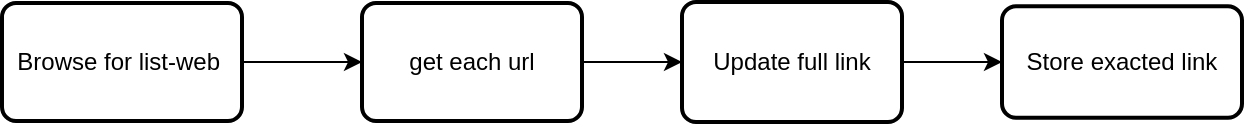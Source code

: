 <mxfile version="24.6.3" type="device">
  <diagram name="Trang-1" id="2SiHh1UCvYaYbvnXLx_L">
    <mxGraphModel dx="794" dy="420" grid="1" gridSize="10" guides="1" tooltips="1" connect="1" arrows="1" fold="1" page="1" pageScale="1" pageWidth="827" pageHeight="1169" math="0" shadow="0">
      <root>
        <mxCell id="0" />
        <mxCell id="1" parent="0" />
        <mxCell id="SAWS58APasTlB77Myeaj-5" style="edgeStyle=orthogonalEdgeStyle;rounded=0;orthogonalLoop=1;jettySize=auto;html=1;entryX=0;entryY=0.5;entryDx=0;entryDy=0;" edge="1" parent="1" source="SAWS58APasTlB77Myeaj-1" target="SAWS58APasTlB77Myeaj-2">
          <mxGeometry relative="1" as="geometry" />
        </mxCell>
        <mxCell id="SAWS58APasTlB77Myeaj-1" value="Browse for list-web&amp;nbsp;" style="rounded=1;whiteSpace=wrap;html=1;absoluteArcSize=1;arcSize=14;strokeWidth=2;" vertex="1" parent="1">
          <mxGeometry x="140" y="111.5" width="120" height="59" as="geometry" />
        </mxCell>
        <mxCell id="SAWS58APasTlB77Myeaj-6" style="edgeStyle=orthogonalEdgeStyle;rounded=0;orthogonalLoop=1;jettySize=auto;html=1;entryX=0;entryY=0.5;entryDx=0;entryDy=0;" edge="1" parent="1" source="SAWS58APasTlB77Myeaj-2" target="SAWS58APasTlB77Myeaj-3">
          <mxGeometry relative="1" as="geometry" />
        </mxCell>
        <mxCell id="SAWS58APasTlB77Myeaj-2" value="get each url" style="rounded=1;whiteSpace=wrap;html=1;absoluteArcSize=1;arcSize=14;strokeWidth=2;" vertex="1" parent="1">
          <mxGeometry x="320" y="111.5" width="110" height="59" as="geometry" />
        </mxCell>
        <mxCell id="SAWS58APasTlB77Myeaj-7" style="edgeStyle=orthogonalEdgeStyle;rounded=0;orthogonalLoop=1;jettySize=auto;html=1;entryX=0;entryY=0.5;entryDx=0;entryDy=0;" edge="1" parent="1" source="SAWS58APasTlB77Myeaj-3" target="SAWS58APasTlB77Myeaj-4">
          <mxGeometry relative="1" as="geometry" />
        </mxCell>
        <mxCell id="SAWS58APasTlB77Myeaj-3" value="Update full link" style="rounded=1;whiteSpace=wrap;html=1;absoluteArcSize=1;arcSize=14;strokeWidth=2;" vertex="1" parent="1">
          <mxGeometry x="480" y="111" width="110" height="60" as="geometry" />
        </mxCell>
        <mxCell id="SAWS58APasTlB77Myeaj-4" value="Store exacted link" style="rounded=1;whiteSpace=wrap;html=1;absoluteArcSize=1;arcSize=14;strokeWidth=2;" vertex="1" parent="1">
          <mxGeometry x="640" y="113.13" width="120" height="55.75" as="geometry" />
        </mxCell>
      </root>
    </mxGraphModel>
  </diagram>
</mxfile>

